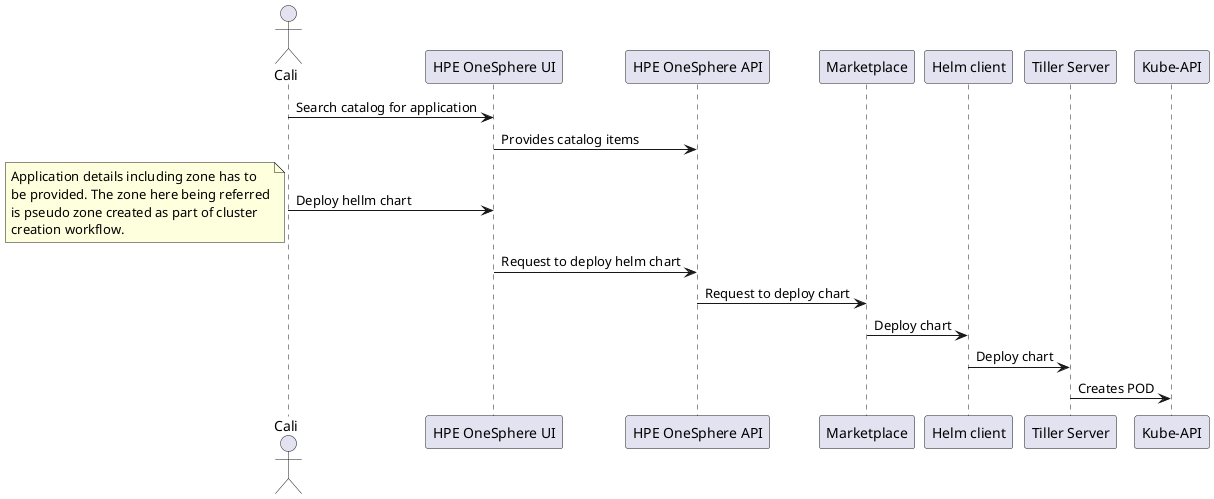 @startuml

actor Cali

participant "HPE OneSphere UI"
participant "HPE OneSphere API"
participant Marketplace
participant "Helm client"
participant "Tiller Server"
participant "Kube-API"

Cali -> "HPE OneSphere UI": Search catalog for application
"HPE OneSphere UI" -> "HPE OneSphere API": Provides catalog items
Cali -> "HPE OneSphere UI": Deploy hellm chart
note left
    Application details including zone has to
    be provided. The zone here being referred
    is pseudo zone created as part of cluster
    creation workflow.
end note
"HPE OneSphere UI" -> "HPE OneSphere API": Request to deploy helm chart
"HPE OneSphere API" -> Marketplace: Request to deploy chart
Marketplace -> "Helm client": Deploy chart
"Helm client" -> "Tiller Server": Deploy chart
"Tiller Server" -> "Kube-API": Creates POD

@enduml